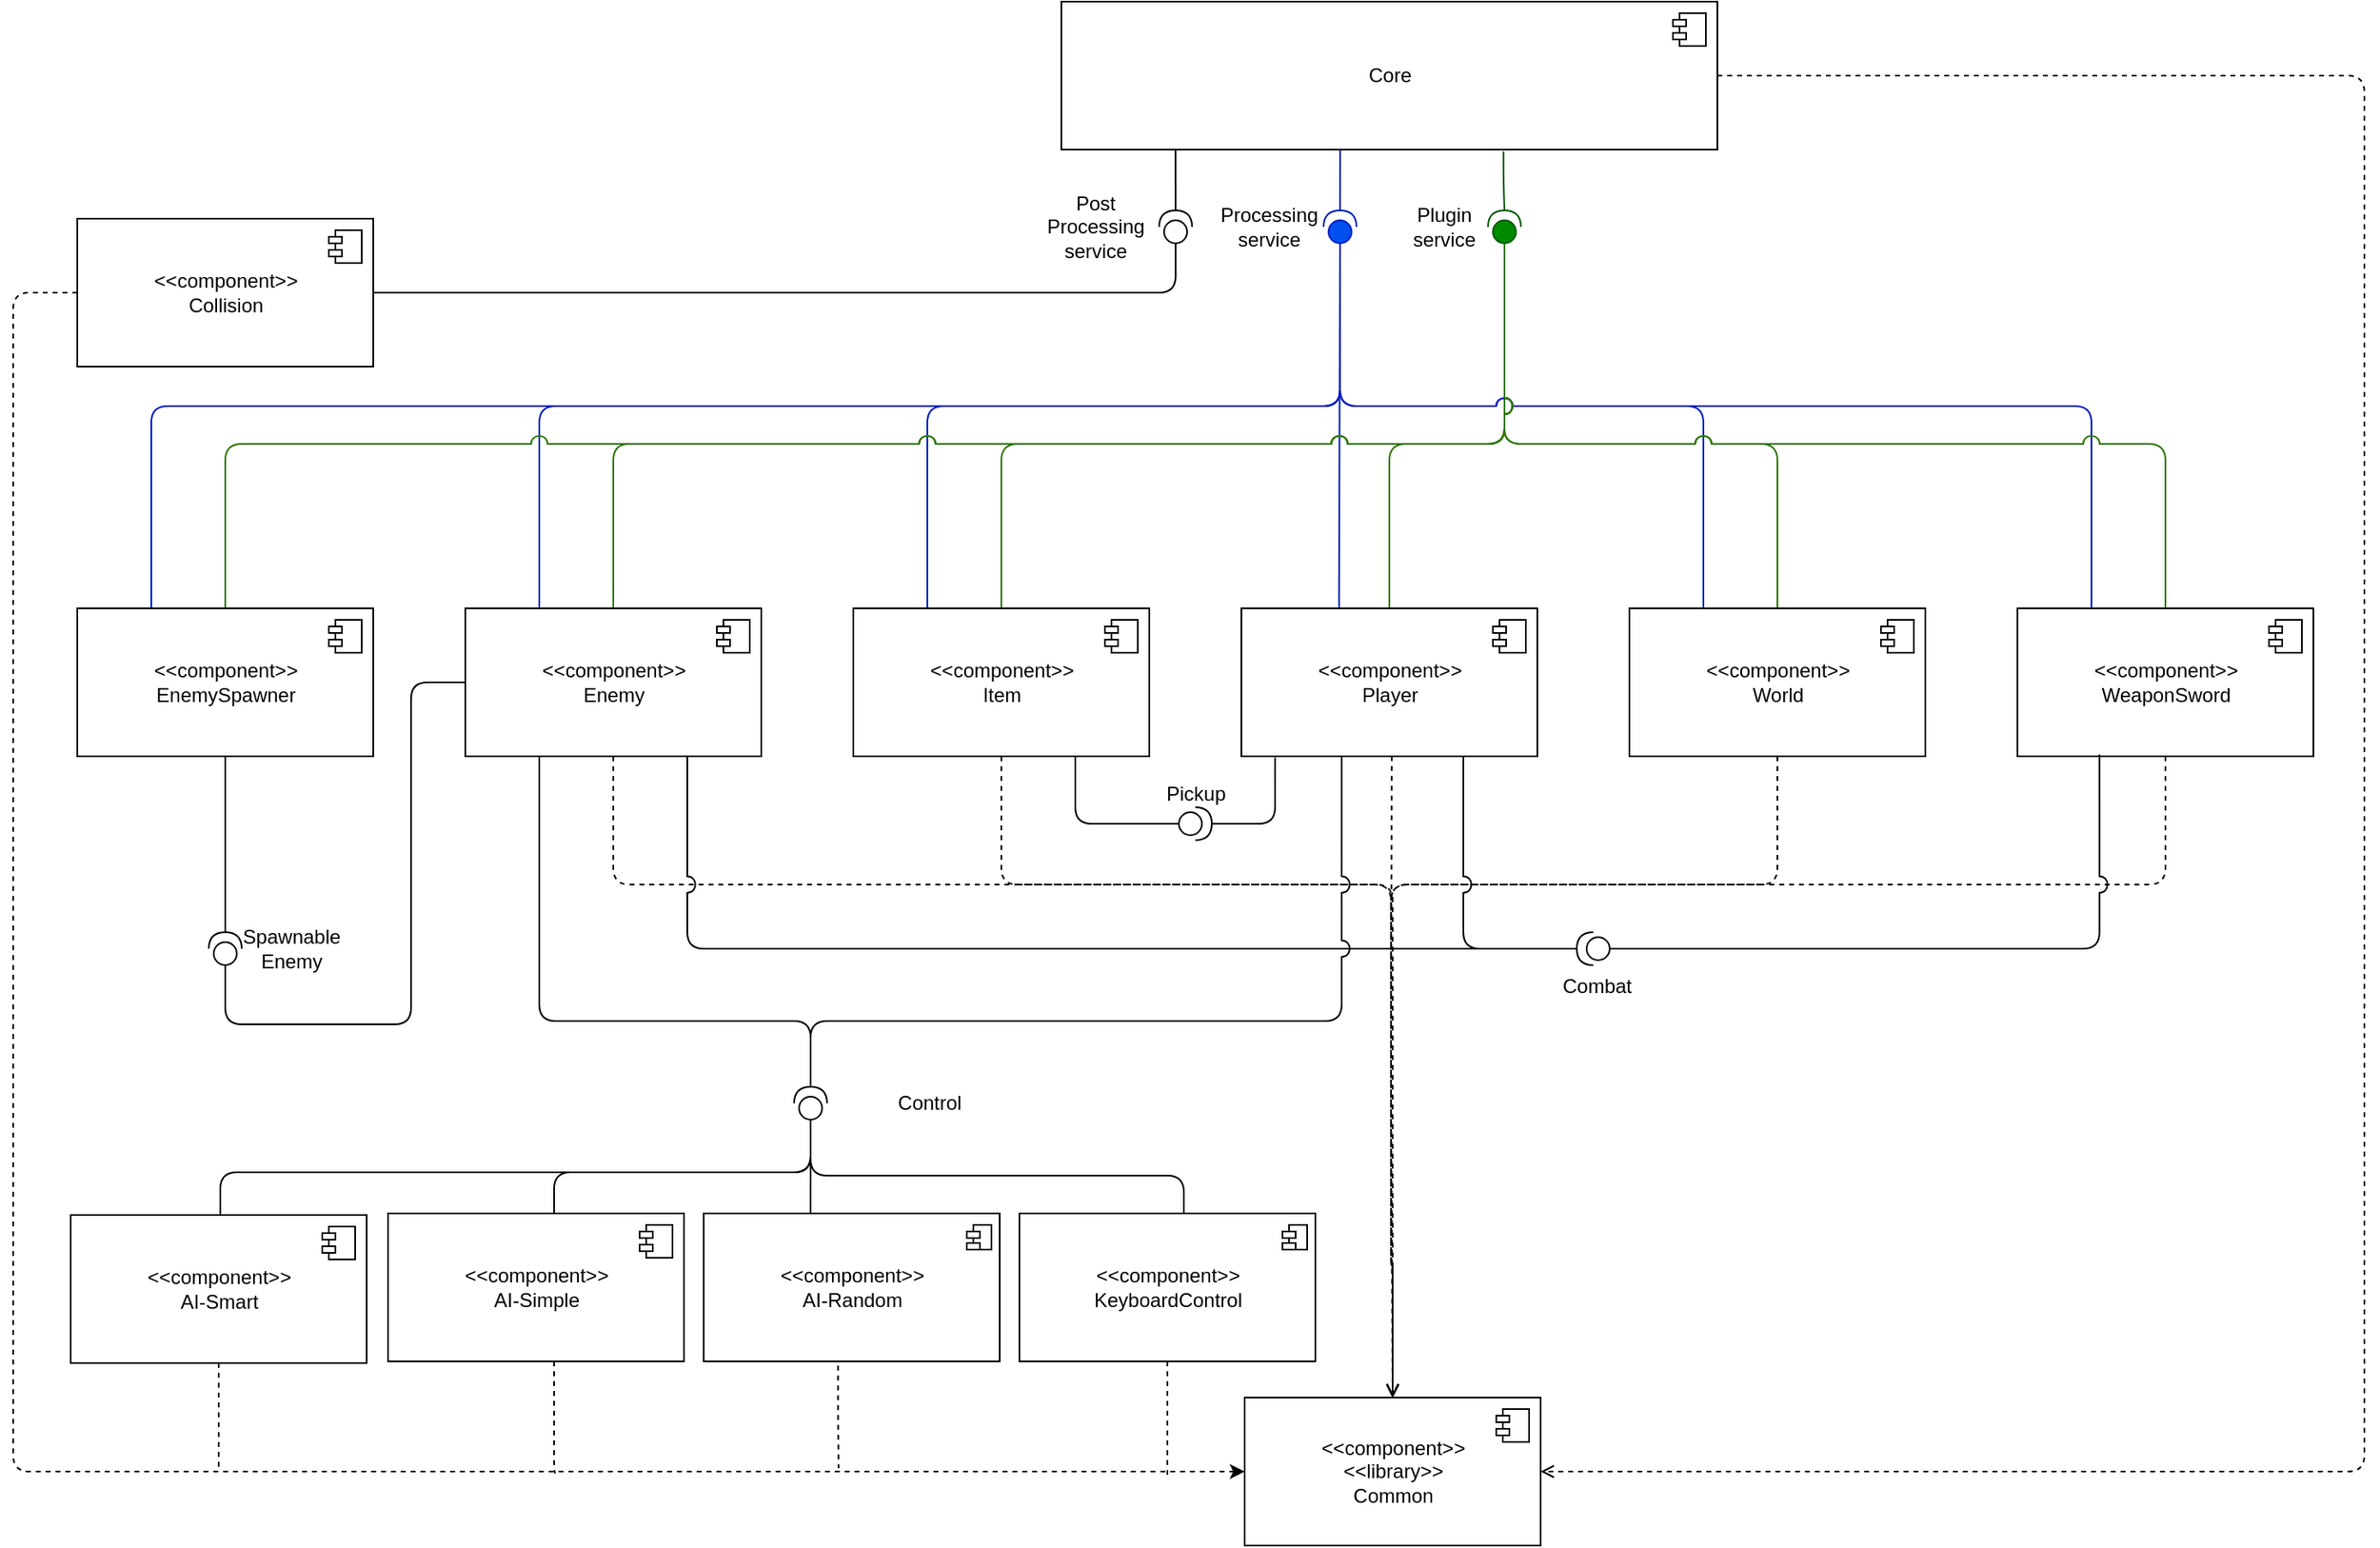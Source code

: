 <mxfile version="20.5.3" type="embed"><diagram id="fLNG6U10Jc3AvwP7Pfjn" name="Page-1"><mxGraphModel dx="-568" dy="-1470" grid="0" gridSize="10" guides="1" tooltips="1" connect="1" arrows="1" fold="1" page="0" pageScale="1" pageWidth="827" pageHeight="1169" background="none" math="0" shadow="0"><root><mxCell id="0"/><mxCell id="1" parent="0"/><mxCell id="5lTu8dcaC-K2s0UTSZmU-24" style="edgeStyle=orthogonalEdgeStyle;html=1;exitX=0.674;exitY=1.013;exitDx=0;exitDy=0;entryX=1;entryY=0.5;entryDx=0;entryDy=0;entryPerimeter=0;strokeColor=#005700;endArrow=none;endFill=0;exitPerimeter=0;fillColor=#008a00;" parent="1" source="5lTu8dcaC-K2s0UTSZmU-1" target="5lTu8dcaC-K2s0UTSZmU-23" edge="1"><mxGeometry relative="1" as="geometry"/></mxCell><mxCell id="Dqz88kb-FHzcmxErnvod-14" style="edgeStyle=orthogonalEdgeStyle;html=1;dashed=1;endArrow=open;endFill=0;entryX=1;entryY=0.5;entryDx=0;entryDy=0;exitX=1;exitY=0.5;exitDx=0;exitDy=0;" parent="1" source="5lTu8dcaC-K2s0UTSZmU-1" target="8" edge="1"><mxGeometry relative="1" as="geometry"><mxPoint x="2411" y="2480" as="targetPoint"/><Array as="points"><mxPoint x="2345" y="1824"/><mxPoint x="2345" y="2673"/></Array></mxGeometry></mxCell><mxCell id="5lTu8dcaC-K2s0UTSZmU-1" value="Core" style="html=1;dropTarget=0;" parent="1" vertex="1"><mxGeometry x="1552.5" y="1779" width="399" height="90" as="geometry"/></mxCell><mxCell id="5lTu8dcaC-K2s0UTSZmU-2" value="" style="shape=module;jettyWidth=8;jettyHeight=4;" parent="5lTu8dcaC-K2s0UTSZmU-1" vertex="1"><mxGeometry x="1" width="20" height="20" relative="1" as="geometry"><mxPoint x="-27" y="7" as="offset"/></mxGeometry></mxCell><mxCell id="Dqz88kb-FHzcmxErnvod-9" style="edgeStyle=none;html=1;entryX=0.5;entryY=0;entryDx=0;entryDy=0;dashed=1;endArrow=open;endFill=0;exitX=0.508;exitY=0.998;exitDx=0;exitDy=0;exitPerimeter=0;" parent="1" source="5lTu8dcaC-K2s0UTSZmU-3" target="8" edge="1"><mxGeometry relative="1" as="geometry"><Array as="points"><mxPoint x="1753" y="2433"/></Array></mxGeometry></mxCell><mxCell id="57" style="edgeStyle=orthogonalEdgeStyle;jumpStyle=arc;jumpSize=10;html=1;exitX=0.33;exitY=0.004;exitDx=0;exitDy=0;endArrow=none;endFill=0;entryX=0;entryY=0.5;entryDx=0;entryDy=0;entryPerimeter=0;exitPerimeter=0;fillColor=#0050ef;strokeColor=#001DBC;" parent="1" source="5lTu8dcaC-K2s0UTSZmU-3" target="Dqz88kb-FHzcmxErnvod-2" edge="1"><mxGeometry relative="1" as="geometry"><mxPoint x="1754.667" y="1957.5" as="targetPoint"/><Array as="points"><mxPoint x="1722" y="2148"/></Array></mxGeometry></mxCell><mxCell id="63" style="edgeStyle=orthogonalEdgeStyle;jumpStyle=arc;jumpSize=10;html=1;endArrow=none;endFill=0;entryX=0;entryY=0.5;entryDx=0;entryDy=0;entryPerimeter=0;fillColor=#60a917;strokeColor=#2D7600;" parent="1" source="5lTu8dcaC-K2s0UTSZmU-3" target="5lTu8dcaC-K2s0UTSZmU-23" edge="1"><mxGeometry relative="1" as="geometry"><mxPoint x="1876.095" y="1907.667" as="targetPoint"/><Array as="points"><mxPoint x="1752" y="2048"/><mxPoint x="1822" y="2048"/></Array></mxGeometry></mxCell><mxCell id="5lTu8dcaC-K2s0UTSZmU-3" value="&amp;lt;&amp;lt;component&amp;gt;&amp;gt;&lt;br&gt;Player" style="html=1;dropTarget=0;" parent="1" vertex="1"><mxGeometry x="1662" y="2148" width="180" height="90" as="geometry"/></mxCell><mxCell id="5lTu8dcaC-K2s0UTSZmU-4" value="" style="shape=module;jettyWidth=8;jettyHeight=4;" parent="5lTu8dcaC-K2s0UTSZmU-3" vertex="1"><mxGeometry x="1" width="20" height="20" relative="1" as="geometry"><mxPoint x="-27" y="7" as="offset"/></mxGeometry></mxCell><mxCell id="5lTu8dcaC-K2s0UTSZmU-7" style="edgeStyle=none;html=1;exitX=1;exitY=0.5;exitDx=0;exitDy=0;exitPerimeter=0;endArrow=none;endFill=0;entryX=0.425;entryY=1.004;entryDx=0;entryDy=0;entryPerimeter=0;fillColor=#0050ef;strokeColor=#001DBC;" parent="1" source="Dqz88kb-FHzcmxErnvod-2" target="5lTu8dcaC-K2s0UTSZmU-1" edge="1"><mxGeometry relative="1" as="geometry"><mxPoint x="1753" y="1803" as="targetPoint"/></mxGeometry></mxCell><mxCell id="Dqz88kb-FHzcmxErnvod-2" value="" style="shape=providedRequiredInterface;html=1;verticalLabelPosition=bottom;rotation=-90;fillColor=#0050ef;fontColor=#ffffff;strokeColor=#001DBC;" parent="1" vertex="1"><mxGeometry x="1712" y="1906" width="20" height="20" as="geometry"/></mxCell><mxCell id="Dqz88kb-FHzcmxErnvod-10" style="edgeStyle=orthogonalEdgeStyle;html=1;entryX=0.5;entryY=0;entryDx=0;entryDy=0;dashed=1;endArrow=open;endFill=0;" parent="1" source="5lTu8dcaC-K2s0UTSZmU-9" target="8" edge="1"><mxGeometry relative="1" as="geometry"><Array as="points"><mxPoint x="1516" y="2316"/><mxPoint x="1753" y="2316"/><mxPoint x="1753" y="2548"/></Array></mxGeometry></mxCell><mxCell id="56" style="edgeStyle=orthogonalEdgeStyle;jumpStyle=arc;jumpSize=10;html=1;entryX=0;entryY=0.5;entryDx=0;entryDy=0;entryPerimeter=0;endArrow=none;endFill=0;exitX=0.25;exitY=0;exitDx=0;exitDy=0;fillColor=#0050ef;strokeColor=#001DBC;" parent="1" source="5lTu8dcaC-K2s0UTSZmU-9" target="Dqz88kb-FHzcmxErnvod-2" edge="1"><mxGeometry relative="1" as="geometry"><Array as="points"><mxPoint x="1471" y="2025"/><mxPoint x="1722" y="2025"/></Array></mxGeometry></mxCell><mxCell id="62" style="edgeStyle=orthogonalEdgeStyle;jumpStyle=arc;jumpSize=10;html=1;exitX=0.5;exitY=0;exitDx=0;exitDy=0;entryX=0;entryY=0.5;entryDx=0;entryDy=0;entryPerimeter=0;endArrow=none;endFill=0;fillColor=#60a917;strokeColor=#2D7600;" parent="1" source="5lTu8dcaC-K2s0UTSZmU-9" target="5lTu8dcaC-K2s0UTSZmU-23" edge="1"><mxGeometry relative="1" as="geometry"><Array as="points"><mxPoint x="1516" y="2048"/><mxPoint x="1822" y="2048"/></Array></mxGeometry></mxCell><mxCell id="88" style="edgeStyle=orthogonalEdgeStyle;jumpStyle=arc;jumpSize=10;html=1;exitX=0.75;exitY=1;exitDx=0;exitDy=0;entryX=0;entryY=0.5;entryDx=0;entryDy=0;entryPerimeter=0;endArrow=none;endFill=0;" parent="1" source="5lTu8dcaC-K2s0UTSZmU-9" target="87" edge="1"><mxGeometry relative="1" as="geometry"/></mxCell><mxCell id="5lTu8dcaC-K2s0UTSZmU-9" value="&amp;lt;&amp;lt;component&amp;gt;&amp;gt;&lt;br&gt;Item" style="html=1;dropTarget=0;" parent="1" vertex="1"><mxGeometry x="1426" y="2148" width="180" height="90" as="geometry"/></mxCell><mxCell id="5lTu8dcaC-K2s0UTSZmU-10" value="" style="shape=module;jettyWidth=8;jettyHeight=4;" parent="5lTu8dcaC-K2s0UTSZmU-9" vertex="1"><mxGeometry x="1" width="20" height="20" relative="1" as="geometry"><mxPoint x="-27" y="7" as="offset"/></mxGeometry></mxCell><mxCell id="Dqz88kb-FHzcmxErnvod-11" style="edgeStyle=orthogonalEdgeStyle;html=1;dashed=1;endArrow=open;endFill=0;entryX=0.5;entryY=0;entryDx=0;entryDy=0;" parent="1" source="5lTu8dcaC-K2s0UTSZmU-11" target="8" edge="1"><mxGeometry relative="1" as="geometry"><mxPoint x="1833.897" y="2397.966" as="targetPoint"/><Array as="points"><mxPoint x="1988" y="2316"/><mxPoint x="1753" y="2316"/><mxPoint x="1753" y="2548"/></Array></mxGeometry></mxCell><mxCell id="58" style="edgeStyle=orthogonalEdgeStyle;jumpStyle=arc;jumpSize=10;html=1;exitX=0.25;exitY=0;exitDx=0;exitDy=0;entryX=0;entryY=0.5;entryDx=0;entryDy=0;entryPerimeter=0;endArrow=none;endFill=0;fillColor=#0050ef;strokeColor=#001DBC;" parent="1" source="5lTu8dcaC-K2s0UTSZmU-11" target="Dqz88kb-FHzcmxErnvod-2" edge="1"><mxGeometry relative="1" as="geometry"><Array as="points"><mxPoint x="1943" y="2025"/><mxPoint x="1722" y="2025"/></Array></mxGeometry></mxCell><mxCell id="64" style="edgeStyle=orthogonalEdgeStyle;jumpStyle=arc;jumpSize=10;html=1;entryX=0;entryY=0.5;entryDx=0;entryDy=0;entryPerimeter=0;endArrow=none;endFill=0;fillColor=#60a917;strokeColor=#2D7600;" parent="1" source="5lTu8dcaC-K2s0UTSZmU-11" target="5lTu8dcaC-K2s0UTSZmU-23" edge="1"><mxGeometry relative="1" as="geometry"><Array as="points"><mxPoint x="1988" y="2048"/><mxPoint x="1822" y="2048"/></Array></mxGeometry></mxCell><mxCell id="5lTu8dcaC-K2s0UTSZmU-11" value="&amp;lt;&amp;lt;component&amp;gt;&amp;gt;&lt;br&gt;World" style="html=1;dropTarget=0;" parent="1" vertex="1"><mxGeometry x="1898" y="2148" width="180" height="90" as="geometry"/></mxCell><mxCell id="5lTu8dcaC-K2s0UTSZmU-12" value="" style="shape=module;jettyWidth=8;jettyHeight=4;" parent="5lTu8dcaC-K2s0UTSZmU-11" vertex="1"><mxGeometry x="1" width="20" height="20" relative="1" as="geometry"><mxPoint x="-27" y="7" as="offset"/></mxGeometry></mxCell><mxCell id="Dqz88kb-FHzcmxErnvod-12" style="edgeStyle=orthogonalEdgeStyle;html=1;entryX=0.5;entryY=0;entryDx=0;entryDy=0;dashed=1;endArrow=open;endFill=0;" parent="1" source="5lTu8dcaC-K2s0UTSZmU-13" target="8" edge="1"><mxGeometry relative="1" as="geometry"><Array as="points"><mxPoint x="2224" y="2316"/><mxPoint x="1753" y="2316"/><mxPoint x="1753" y="2548"/></Array></mxGeometry></mxCell><mxCell id="59" style="edgeStyle=orthogonalEdgeStyle;jumpStyle=arc;jumpSize=10;html=1;exitX=0.25;exitY=0;exitDx=0;exitDy=0;entryX=0;entryY=0.5;entryDx=0;entryDy=0;entryPerimeter=0;endArrow=none;endFill=0;fillColor=#0050ef;strokeColor=#001DBC;" parent="1" source="5lTu8dcaC-K2s0UTSZmU-13" target="Dqz88kb-FHzcmxErnvod-2" edge="1"><mxGeometry relative="1" as="geometry"><Array as="points"><mxPoint x="2179" y="2025"/><mxPoint x="1722" y="2025"/></Array></mxGeometry></mxCell><mxCell id="65" style="edgeStyle=orthogonalEdgeStyle;jumpStyle=arc;jumpSize=10;html=1;entryX=0;entryY=0.5;entryDx=0;entryDy=0;entryPerimeter=0;endArrow=none;endFill=0;fillColor=#60a917;strokeColor=#2D7600;" parent="1" source="5lTu8dcaC-K2s0UTSZmU-13" target="5lTu8dcaC-K2s0UTSZmU-23" edge="1"><mxGeometry relative="1" as="geometry"><Array as="points"><mxPoint x="2224" y="2048"/><mxPoint x="1822" y="2048"/></Array></mxGeometry></mxCell><mxCell id="5lTu8dcaC-K2s0UTSZmU-13" value="&amp;lt;&amp;lt;component&amp;gt;&amp;gt;&lt;br&gt;WeaponSword" style="html=1;dropTarget=0;" parent="1" vertex="1"><mxGeometry x="2134" y="2148" width="180" height="90" as="geometry"/></mxCell><mxCell id="5lTu8dcaC-K2s0UTSZmU-14" value="" style="shape=module;jettyWidth=8;jettyHeight=4;" parent="5lTu8dcaC-K2s0UTSZmU-13" vertex="1"><mxGeometry x="1" width="20" height="20" relative="1" as="geometry"><mxPoint x="-27" y="7" as="offset"/></mxGeometry></mxCell><mxCell id="Dqz88kb-FHzcmxErnvod-5" value="Processing service" style="text;html=1;strokeColor=none;fillColor=none;align=center;verticalAlign=middle;whiteSpace=wrap;rounded=0;" parent="1" vertex="1"><mxGeometry x="1642" y="1896.5" width="74" height="39" as="geometry"/></mxCell><mxCell id="Dqz88kb-FHzcmxErnvod-13" style="edgeStyle=orthogonalEdgeStyle;html=1;entryX=0.5;entryY=0;entryDx=0;entryDy=0;dashed=1;endArrow=open;endFill=0;" parent="1" source="5lTu8dcaC-K2s0UTSZmU-15" target="8" edge="1"><mxGeometry relative="1" as="geometry"><Array as="points"><mxPoint x="1280" y="2316"/><mxPoint x="1754" y="2316"/></Array></mxGeometry></mxCell><mxCell id="29" style="edgeStyle=orthogonalEdgeStyle;jumpStyle=arc;jumpSize=10;html=1;entryX=0;entryY=0.5;entryDx=0;entryDy=0;entryPerimeter=0;endArrow=none;endFill=0;" parent="1" source="5lTu8dcaC-K2s0UTSZmU-15" target="28" edge="1"><mxGeometry relative="1" as="geometry"><Array as="points"><mxPoint x="1157" y="2193"/><mxPoint x="1157" y="2401"/><mxPoint x="1044" y="2401"/></Array></mxGeometry></mxCell><mxCell id="61" style="edgeStyle=orthogonalEdgeStyle;jumpStyle=arc;jumpSize=10;html=1;exitX=0.5;exitY=0;exitDx=0;exitDy=0;entryX=0;entryY=0.5;entryDx=0;entryDy=0;entryPerimeter=0;endArrow=none;endFill=0;fillColor=#60a917;strokeColor=#2D7600;" parent="1" source="5lTu8dcaC-K2s0UTSZmU-15" target="5lTu8dcaC-K2s0UTSZmU-23" edge="1"><mxGeometry relative="1" as="geometry"><Array as="points"><mxPoint x="1280" y="2048"/><mxPoint x="1822" y="2048"/></Array></mxGeometry></mxCell><mxCell id="73" style="edgeStyle=orthogonalEdgeStyle;jumpStyle=arc;jumpSize=10;html=1;exitX=0.25;exitY=0;exitDx=0;exitDy=0;entryX=0;entryY=0.5;entryDx=0;entryDy=0;entryPerimeter=0;endArrow=none;endFill=0;fillColor=#0050ef;strokeColor=#001DBC;" parent="1" source="5lTu8dcaC-K2s0UTSZmU-15" target="Dqz88kb-FHzcmxErnvod-2" edge="1"><mxGeometry relative="1" as="geometry"><Array as="points"><mxPoint x="1235" y="2025"/><mxPoint x="1722" y="2025"/></Array></mxGeometry></mxCell><mxCell id="93" style="edgeStyle=orthogonalEdgeStyle;jumpStyle=arc;jumpSize=10;html=1;exitX=0.75;exitY=1;exitDx=0;exitDy=0;entryX=1;entryY=0.5;entryDx=0;entryDy=0;entryPerimeter=0;endArrow=none;endFill=0;" parent="1" source="5lTu8dcaC-K2s0UTSZmU-15" target="82" edge="1"><mxGeometry relative="1" as="geometry"/></mxCell><mxCell id="5lTu8dcaC-K2s0UTSZmU-15" value="&amp;lt;&amp;lt;component&amp;gt;&amp;gt;&lt;br&gt;Enemy" style="html=1;dropTarget=0;" parent="1" vertex="1"><mxGeometry x="1190" y="2148" width="180" height="90" as="geometry"/></mxCell><mxCell id="5lTu8dcaC-K2s0UTSZmU-16" value="" style="shape=module;jettyWidth=8;jettyHeight=4;" parent="5lTu8dcaC-K2s0UTSZmU-15" vertex="1"><mxGeometry x="1" width="20" height="20" relative="1" as="geometry"><mxPoint x="-27" y="7" as="offset"/></mxGeometry></mxCell><mxCell id="96" style="edgeStyle=orthogonalEdgeStyle;jumpStyle=arc;jumpSize=10;html=1;entryX=0;entryY=0.5;entryDx=0;entryDy=0;endArrow=classic;endFill=1;dashed=1;startArrow=none;startFill=0;" parent="1" source="5" target="8" edge="1"><mxGeometry relative="1" as="geometry"><Array as="points"><mxPoint x="915" y="1956"/><mxPoint x="915" y="2673"/></Array></mxGeometry></mxCell><mxCell id="97" style="edgeStyle=orthogonalEdgeStyle;jumpStyle=arc;jumpSize=10;html=1;entryX=0;entryY=0.5;entryDx=0;entryDy=0;entryPerimeter=0;endArrow=none;endFill=0;" parent="1" source="5" target="Dqz88kb-FHzcmxErnvod-7" edge="1"><mxGeometry relative="1" as="geometry"/></mxCell><mxCell id="5" value="&amp;lt;&amp;lt;component&amp;gt;&amp;gt;&lt;br&gt;Collision" style="html=1;dropTarget=0;" parent="1" vertex="1"><mxGeometry x="954" y="1911" width="180" height="90" as="geometry"/></mxCell><mxCell id="6" value="" style="shape=module;jettyWidth=8;jettyHeight=4;" parent="5" vertex="1"><mxGeometry x="1" width="20" height="20" relative="1" as="geometry"><mxPoint x="-27" y="7" as="offset"/></mxGeometry></mxCell><mxCell id="s5my0ecmpizXD4HZRtwD-12" style="edgeStyle=none;html=1;entryX=0.174;entryY=1.004;entryDx=0;entryDy=0;endArrow=none;endFill=0;entryPerimeter=0;" parent="1" source="Dqz88kb-FHzcmxErnvod-7" target="5lTu8dcaC-K2s0UTSZmU-1" edge="1"><mxGeometry relative="1" as="geometry"/></mxCell><mxCell id="Dqz88kb-FHzcmxErnvod-7" value="" style="shape=providedRequiredInterface;html=1;verticalLabelPosition=bottom;rotation=-90;" parent="1" vertex="1"><mxGeometry x="1612" y="1906" width="20" height="20" as="geometry"/></mxCell><mxCell id="Dqz88kb-FHzcmxErnvod-8" value="Post&lt;br&gt;Processing service" style="text;html=1;strokeColor=none;fillColor=none;align=center;verticalAlign=middle;whiteSpace=wrap;rounded=0;" parent="1" vertex="1"><mxGeometry x="1533" y="1893" width="81" height="46" as="geometry"/></mxCell><mxCell id="5lTu8dcaC-K2s0UTSZmU-23" value="" style="shape=providedRequiredInterface;html=1;verticalLabelPosition=bottom;rotation=-90;fillColor=#008a00;fontColor=#ffffff;strokeColor=#005700;" parent="1" vertex="1"><mxGeometry x="1812" y="1906" width="20" height="20" as="geometry"/></mxCell><mxCell id="5lTu8dcaC-K2s0UTSZmU-25" value="Plugin service" style="text;html=1;strokeColor=none;fillColor=none;align=center;verticalAlign=middle;whiteSpace=wrap;rounded=0;" parent="1" vertex="1"><mxGeometry x="1759" y="1896.5" width="53" height="39" as="geometry"/></mxCell><mxCell id="8" value="&amp;lt;&amp;lt;component&amp;gt;&amp;gt;&lt;br&gt;&amp;lt;&amp;lt;library&amp;gt;&amp;gt;&lt;br&gt;Common" style="html=1;dropTarget=0;" parent="1" vertex="1"><mxGeometry x="1664" y="2628" width="180" height="90" as="geometry"/></mxCell><mxCell id="9" value="" style="shape=module;jettyWidth=8;jettyHeight=4;" parent="8" vertex="1"><mxGeometry x="1" width="20" height="20" relative="1" as="geometry"><mxPoint x="-27" y="7" as="offset"/></mxGeometry></mxCell><mxCell id="18" style="edgeStyle=orthogonalEdgeStyle;html=1;entryX=0;entryY=0.5;entryDx=0;entryDy=0;entryPerimeter=0;endArrow=none;endFill=0;" parent="1" source="10" target="17" edge="1"><mxGeometry relative="1" as="geometry"><Array as="points"><mxPoint x="1627" y="2493"/><mxPoint x="1400" y="2493"/></Array></mxGeometry></mxCell><mxCell id="164" style="edgeStyle=orthogonalEdgeStyle;rounded=1;orthogonalLoop=1;jettySize=auto;html=1;startArrow=none;startFill=0;endArrow=none;endFill=0;dashed=1;" edge="1" parent="1" source="10"><mxGeometry relative="1" as="geometry"><mxPoint x="1617" y="2675" as="targetPoint"/><Array as="points"><mxPoint x="1617" y="2671"/></Array></mxGeometry></mxCell><mxCell id="10" value="&amp;lt;&amp;lt;component&amp;gt;&amp;gt;&lt;br&gt;KeyboardControl" style="html=1;dropTarget=0;" parent="1" vertex="1"><mxGeometry x="1527" y="2516" width="180" height="90" as="geometry"/></mxCell><mxCell id="11" value="" style="shape=module;jettyWidth=8;jettyHeight=4;" parent="10" vertex="1"><mxGeometry x="1" width="15" height="15" relative="1" as="geometry"><mxPoint x="-20" y="7" as="offset"/></mxGeometry></mxCell><mxCell id="12" value="&amp;lt;&amp;lt;component&amp;gt;&amp;gt;&lt;br&gt;AI-Random" style="html=1;dropTarget=0;" parent="1" vertex="1"><mxGeometry x="1335" y="2516" width="180" height="90" as="geometry"/></mxCell><mxCell id="13" value="" style="shape=module;jettyWidth=8;jettyHeight=4;" parent="12" vertex="1"><mxGeometry x="1" width="15" height="15" relative="1" as="geometry"><mxPoint x="-20" y="7" as="offset"/></mxGeometry></mxCell><mxCell id="20" style="edgeStyle=orthogonalEdgeStyle;html=1;entryX=0.339;entryY=1.002;entryDx=0;entryDy=0;endArrow=none;endFill=0;jumpStyle=arc;jumpSize=10;entryPerimeter=0;" parent="1" source="17" target="5lTu8dcaC-K2s0UTSZmU-3" edge="1"><mxGeometry relative="1" as="geometry"><Array as="points"><mxPoint x="1400" y="2399"/><mxPoint x="1723" y="2399"/></Array></mxGeometry></mxCell><mxCell id="21" style="edgeStyle=orthogonalEdgeStyle;jumpStyle=arc;jumpSize=10;html=1;exitX=1;exitY=0.5;exitDx=0;exitDy=0;exitPerimeter=0;entryX=0.25;entryY=1;entryDx=0;entryDy=0;endArrow=none;endFill=0;" parent="1" source="17" target="5lTu8dcaC-K2s0UTSZmU-15" edge="1"><mxGeometry relative="1" as="geometry"><Array as="points"><mxPoint x="1400" y="2399"/><mxPoint x="1235" y="2399"/></Array></mxGeometry></mxCell><mxCell id="119" style="edgeStyle=orthogonalEdgeStyle;rounded=1;orthogonalLoop=1;jettySize=auto;html=1;entryX=0.564;entryY=0.002;entryDx=0;entryDy=0;entryPerimeter=0;strokeWidth=1;endArrow=none;endFill=0;" parent="1" source="17" target="110" edge="1"><mxGeometry relative="1" as="geometry"><Array as="points"><mxPoint x="1400" y="2491"/><mxPoint x="1244" y="2491"/><mxPoint x="1244" y="2516"/></Array></mxGeometry></mxCell><mxCell id="123" style="edgeStyle=orthogonalEdgeStyle;rounded=1;orthogonalLoop=1;jettySize=auto;html=1;strokeWidth=1;endArrow=none;endFill=0;" parent="1" source="17" target="113" edge="1"><mxGeometry relative="1" as="geometry"><Array as="points"><mxPoint x="1400" y="2491"/><mxPoint x="1041" y="2491"/></Array></mxGeometry></mxCell><mxCell id="161" style="edgeStyle=orthogonalEdgeStyle;rounded=1;orthogonalLoop=1;jettySize=auto;html=1;startArrow=none;startFill=0;endArrow=none;endFill=0;entryX=0.361;entryY=0.004;entryDx=0;entryDy=0;entryPerimeter=0;" edge="1" parent="1" source="17" target="12"><mxGeometry relative="1" as="geometry"><mxPoint x="1418" y="2508" as="targetPoint"/><Array as="points"/></mxGeometry></mxCell><mxCell id="17" value="" style="shape=providedRequiredInterface;html=1;verticalLabelPosition=bottom;sketch=0;rotation=-90;" parent="1" vertex="1"><mxGeometry x="1390" y="2439" width="20" height="20" as="geometry"/></mxCell><mxCell id="22" value="Control" style="text;html=1;strokeColor=none;fillColor=none;align=center;verticalAlign=middle;whiteSpace=wrap;rounded=0;" parent="1" vertex="1"><mxGeometry x="1432" y="2426" width="81" height="46" as="geometry"/></mxCell><mxCell id="54" style="edgeStyle=orthogonalEdgeStyle;jumpStyle=arc;jumpSize=10;html=1;exitX=0.25;exitY=0;exitDx=0;exitDy=0;entryX=0;entryY=0.5;entryDx=0;entryDy=0;entryPerimeter=0;endArrow=none;endFill=0;fillColor=#0050ef;strokeColor=#001DBC;" parent="1" source="25" target="Dqz88kb-FHzcmxErnvod-2" edge="1"><mxGeometry relative="1" as="geometry"><Array as="points"><mxPoint x="999" y="2025"/><mxPoint x="1722" y="2025"/></Array></mxGeometry></mxCell><mxCell id="60" style="edgeStyle=orthogonalEdgeStyle;jumpStyle=arc;jumpSize=10;html=1;entryX=0;entryY=0.5;entryDx=0;entryDy=0;entryPerimeter=0;endArrow=none;endFill=0;fillColor=#60a917;strokeColor=#2D7600;" parent="1" source="25" target="5lTu8dcaC-K2s0UTSZmU-23" edge="1"><mxGeometry relative="1" as="geometry"><Array as="points"><mxPoint x="1044" y="2048"/><mxPoint x="1822" y="2048"/></Array></mxGeometry></mxCell><mxCell id="25" value="&amp;lt;&amp;lt;component&amp;gt;&amp;gt;&lt;br&gt;EnemySpawner" style="html=1;dropTarget=0;" parent="1" vertex="1"><mxGeometry x="954" y="2148" width="180" height="90" as="geometry"/></mxCell><mxCell id="26" value="" style="shape=module;jettyWidth=8;jettyHeight=4;" parent="25" vertex="1"><mxGeometry x="1" width="20" height="20" relative="1" as="geometry"><mxPoint x="-27" y="7" as="offset"/></mxGeometry></mxCell><mxCell id="30" style="edgeStyle=orthogonalEdgeStyle;jumpStyle=arc;jumpSize=10;html=1;entryX=0.5;entryY=1;entryDx=0;entryDy=0;endArrow=none;endFill=0;" parent="1" source="28" target="25" edge="1"><mxGeometry relative="1" as="geometry"/></mxCell><mxCell id="28" value="" style="shape=providedRequiredInterface;html=1;verticalLabelPosition=bottom;sketch=0;rotation=-90;" parent="1" vertex="1"><mxGeometry x="1034" y="2345" width="20" height="20" as="geometry"/></mxCell><mxCell id="34" value="Spawnable Enemy" style="text;html=1;strokeColor=none;fillColor=none;align=center;verticalAlign=middle;whiteSpace=wrap;rounded=0;" parent="1" vertex="1"><mxGeometry x="1044" y="2332" width="81" height="46" as="geometry"/></mxCell><mxCell id="94" style="edgeStyle=orthogonalEdgeStyle;jumpStyle=arc;jumpSize=10;html=1;exitX=0;exitY=0.5;exitDx=0;exitDy=0;exitPerimeter=0;entryX=0.277;entryY=0.987;entryDx=0;entryDy=0;entryPerimeter=0;endArrow=none;endFill=0;" parent="1" source="82" target="5lTu8dcaC-K2s0UTSZmU-13" edge="1"><mxGeometry relative="1" as="geometry"/></mxCell><mxCell id="82" value="" style="shape=providedRequiredInterface;html=1;verticalLabelPosition=bottom;sketch=0;rotation=-180;" parent="1" vertex="1"><mxGeometry x="1866" y="2345" width="20" height="20" as="geometry"/></mxCell><mxCell id="85" value="Combat" style="text;html=1;strokeColor=none;fillColor=none;align=center;verticalAlign=middle;whiteSpace=wrap;rounded=0;" parent="1" vertex="1"><mxGeometry x="1838" y="2355" width="81" height="46" as="geometry"/></mxCell><mxCell id="89" style="edgeStyle=orthogonalEdgeStyle;jumpStyle=arc;jumpSize=10;html=1;entryX=0.114;entryY=1.008;entryDx=0;entryDy=0;entryPerimeter=0;endArrow=none;endFill=0;" parent="1" source="87" target="5lTu8dcaC-K2s0UTSZmU-3" edge="1"><mxGeometry relative="1" as="geometry"/></mxCell><mxCell id="87" value="" style="shape=providedRequiredInterface;html=1;verticalLabelPosition=bottom;sketch=0;rotation=0;" parent="1" vertex="1"><mxGeometry x="1624" y="2269" width="20" height="20" as="geometry"/></mxCell><mxCell id="90" value="Pickup" style="text;html=1;strokeColor=none;fillColor=none;align=center;verticalAlign=middle;whiteSpace=wrap;rounded=0;" parent="1" vertex="1"><mxGeometry x="1593.5" y="2238" width="81" height="46" as="geometry"/></mxCell><mxCell id="92" style="edgeStyle=orthogonalEdgeStyle;jumpStyle=arc;jumpSize=10;html=1;exitX=0.75;exitY=1;exitDx=0;exitDy=0;entryX=1;entryY=0.5;entryDx=0;entryDy=0;entryPerimeter=0;endArrow=none;endFill=0;" parent="1" source="5lTu8dcaC-K2s0UTSZmU-3" target="82" edge="1"><mxGeometry relative="1" as="geometry"/></mxCell><mxCell id="148" style="edgeStyle=orthogonalEdgeStyle;rounded=1;orthogonalLoop=1;jettySize=auto;html=1;dashed=1;strokeWidth=1;startArrow=none;startFill=0;endArrow=none;endFill=0;" parent="1" source="110" edge="1"><mxGeometry relative="1" as="geometry"><mxPoint x="1245" y="2673.711" as="targetPoint"/><Array as="points"><mxPoint x="1244" y="2674"/></Array></mxGeometry></mxCell><mxCell id="110" value="&amp;lt;&amp;lt;component&amp;gt;&amp;gt;&lt;br&gt;AI-Simple" style="html=1;dropTarget=0;" parent="1" vertex="1"><mxGeometry x="1143" y="2516" width="180" height="90" as="geometry"/></mxCell><mxCell id="111" value="" style="shape=module;jettyWidth=8;jettyHeight=4;" parent="110" vertex="1"><mxGeometry x="1" width="20" height="20" relative="1" as="geometry"><mxPoint x="-27" y="7" as="offset"/></mxGeometry></mxCell><mxCell id="154" style="edgeStyle=orthogonalEdgeStyle;rounded=1;orthogonalLoop=1;jettySize=auto;html=1;dashed=1;strokeWidth=1;startArrow=none;startFill=0;endArrow=none;endFill=0;exitX=0.454;exitY=1.029;exitDx=0;exitDy=0;exitPerimeter=0;" parent="1" source="12" edge="1"><mxGeometry relative="1" as="geometry"><mxPoint x="1417" y="2671" as="targetPoint"/><mxPoint x="1383" y="2588" as="sourcePoint"/></mxGeometry></mxCell><mxCell id="142" style="edgeStyle=orthogonalEdgeStyle;rounded=1;orthogonalLoop=1;jettySize=auto;html=1;dashed=1;strokeWidth=1;startArrow=none;startFill=0;endArrow=none;endFill=0;" parent="1" source="113" edge="1"><mxGeometry relative="1" as="geometry"><mxPoint x="1040" y="2673" as="targetPoint"/><Array as="points"><mxPoint x="1040" y="2672"/></Array></mxGeometry></mxCell><mxCell id="113" value="&amp;lt;&amp;lt;component&amp;gt;&amp;gt;&lt;br&gt;AI-Smart" style="html=1;dropTarget=0;" parent="1" vertex="1"><mxGeometry x="950" y="2517" width="180" height="90" as="geometry"/></mxCell><mxCell id="114" value="" style="shape=module;jettyWidth=8;jettyHeight=4;" parent="113" vertex="1"><mxGeometry x="1" width="20" height="20" relative="1" as="geometry"><mxPoint x="-27" y="7" as="offset"/></mxGeometry></mxCell></root></mxGraphModel></diagram></mxfile>